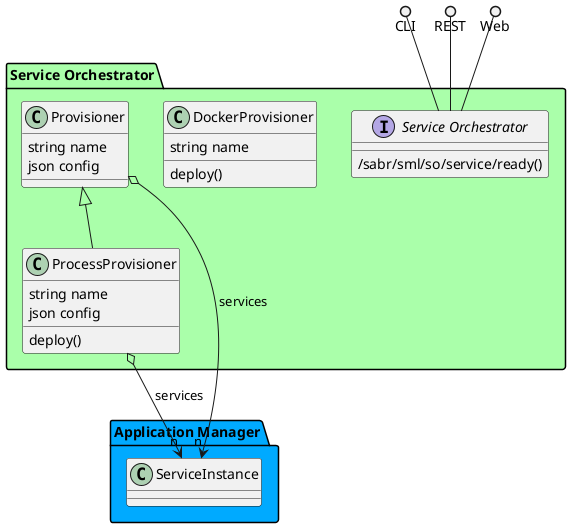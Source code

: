 @startuml


package "Application Manager" #00aaff {
    
        class ServiceInstance {
        }
    }


package "Service Orchestrator" #aaffaa {

    interface "Service Orchestrator" as i {
            /sabr/sml/so/service/ready()
    
    }
}

CLI ()-- i
REST ()-- i
Web ()-- i

package "Service Orchestrator" #aaffaa {
        class "DockerProvisioner" {
                 string name
                             deploy()
            }
    
    
    class "ProcessProvisioner" {
                 string name
                 json config
                             deploy()
            }
                ProcessProvisioner o--> "n" ServiceInstance : services
            
    
        Provisioner <|-- ProcessProvisioner
    
    class "Provisioner" {
                 string name
                 json config
                    }
                Provisioner o--> "n" ServiceInstance : services
            
    

}



@enduml
